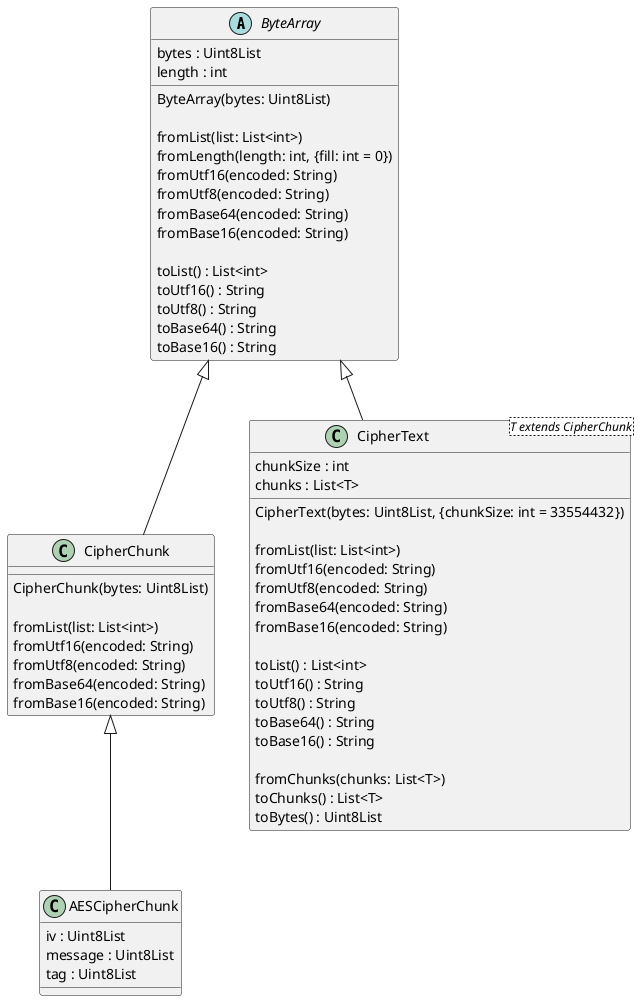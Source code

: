 @startuml cipher_text_classes

abstract class ByteArray {
    bytes : Uint8List
    length : int

    ByteArray(bytes: Uint8List)

    fromList(list: List<int>)
    fromLength(length: int, {fill: int = 0})
    fromUtf16(encoded: String)
    fromUtf8(encoded: String)
    fromBase64(encoded: String)
    fromBase16(encoded: String)

    toList() : List<int>
    toUtf16() : String
    toUtf8() : String
    toBase64() : String
    toBase16() : String
}

class CipherChunk extends ByteArray {
    CipherChunk(bytes: Uint8List)

    fromList(list: List<int>)
    fromUtf16(encoded: String)
    fromUtf8(encoded: String)
    fromBase64(encoded: String)
    fromBase16(encoded: String)
}

class CipherText<T extends CipherChunk> extends ByteArray {
    chunkSize : int
    chunks : List<T>

    CipherText(bytes: Uint8List, {chunkSize: int = 33554432})

    fromList(list: List<int>)
    fromUtf16(encoded: String)
    fromUtf8(encoded: String)
    fromBase64(encoded: String)
    fromBase16(encoded: String)

    toList() : List<int>
    toUtf16() : String
    toUtf8() : String
    toBase64() : String
    toBase16() : String

    fromChunks(chunks: List<T>)
    toChunks() : List<T>
    toBytes() : Uint8List
}

class AESCipherChunk extends CipherChunk {
    iv : Uint8List
    message : Uint8List
    tag : Uint8List
}


@enduml